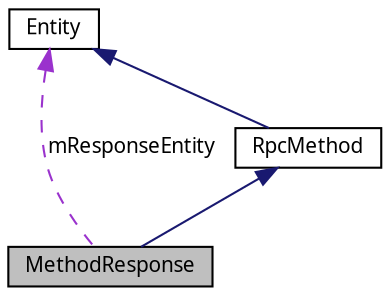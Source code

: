 digraph G
{
  bgcolor="transparent";
  edge [fontname="FreeSans.ttf",fontsize="10",labelfontname="FreeSans.ttf",labelfontsize="10"];
  node [fontname="FreeSans.ttf",fontsize="10",shape=record];
  Node1 [label="MethodResponse",height=0.2,width=0.4,color="black", fillcolor="grey75", style="filled" fontcolor="black"];
  Node2 -> Node1 [dir=back,color="midnightblue",fontsize="10",style="solid",fontname="FreeSans.ttf"];
  Node2 [label="RpcMethod",height=0.2,width=0.4,color="black",URL="$classcom_1_1bluevia_1_1android_1_1commons_1_1data_1_1xmlrpc_1_1_rpc_method.html"];
  Node3 -> Node2 [dir=back,color="midnightblue",fontsize="10",style="solid",fontname="FreeSans.ttf"];
  Node3 [label="Entity",height=0.2,width=0.4,color="black",URL="$interfacecom_1_1bluevia_1_1android_1_1commons_1_1_entity.html"];
  Node3 -> Node1 [dir=back,color="darkorchid3",fontsize="10",style="dashed",label="mResponseEntity",fontname="FreeSans.ttf"];
}
